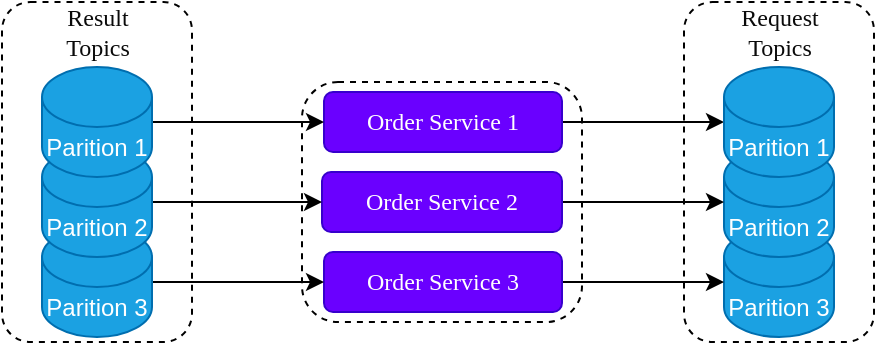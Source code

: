 <mxfile version="19.0.3" type="device"><diagram id="6zLYehUseU-xwELJZZ5w" name="Page-1"><mxGraphModel dx="592" dy="2005" grid="1" gridSize="10" guides="1" tooltips="1" connect="1" arrows="1" fold="1" page="1" pageScale="1" pageWidth="827" pageHeight="1169" math="0" shadow="0"><root><mxCell id="0"/><mxCell id="1" parent="0"/><mxCell id="57lRN5lLEX-7tNPz-EJg-12" value="Parition 3" style="shape=cylinder3;whiteSpace=wrap;html=1;boundedLbl=1;backgroundOutline=1;size=15;fillColor=#1ba1e2;strokeColor=#006EAF;fontColor=#ffffff;" vertex="1" parent="1"><mxGeometry x="1381" y="-362.5" width="55" height="55" as="geometry"/></mxCell><mxCell id="57lRN5lLEX-7tNPz-EJg-3" value="" style="rounded=1;whiteSpace=wrap;html=1;fillColor=none;fontColor=#0A0A0A;dashed=1;" vertex="1" parent="1"><mxGeometry x="1361" y="-475" width="95" height="170" as="geometry"/></mxCell><mxCell id="57lRN5lLEX-7tNPz-EJg-7" value="" style="rounded=1;whiteSpace=wrap;html=1;fontColor=#0A0A0A;dashed=1;fillColor=none;" vertex="1" parent="1"><mxGeometry x="1170" y="-435" width="140" height="120" as="geometry"/></mxCell><mxCell id="57lRN5lLEX-7tNPz-EJg-11" value="Parition 2" style="shape=cylinder3;whiteSpace=wrap;html=1;boundedLbl=1;backgroundOutline=1;size=15;fillColor=#1ba1e2;strokeColor=#006EAF;fontColor=#ffffff;" vertex="1" parent="1"><mxGeometry x="1381" y="-402.5" width="55" height="55" as="geometry"/></mxCell><mxCell id="57lRN5lLEX-7tNPz-EJg-14" style="edgeStyle=orthogonalEdgeStyle;rounded=0;orthogonalLoop=1;jettySize=auto;html=1;exitX=1;exitY=0.5;exitDx=0;exitDy=0;entryX=0;entryY=0.5;entryDx=0;entryDy=0;entryPerimeter=0;" edge="1" parent="1" source="57lRN5lLEX-7tNPz-EJg-8" target="57lRN5lLEX-7tNPz-EJg-12"><mxGeometry relative="1" as="geometry"/></mxCell><mxCell id="57lRN5lLEX-7tNPz-EJg-8" value="&lt;font data-font-src=&quot;https://fonts.googleapis.com/css?family=Oswald&quot; face=&quot;Oswald&quot;&gt;Order Service 3&lt;/font&gt;" style="rounded=1;whiteSpace=wrap;html=1;fillColor=#6a00ff;strokeColor=#3700CC;fontColor=#ffffff;" vertex="1" parent="1"><mxGeometry x="1181" y="-350" width="119" height="30" as="geometry"/></mxCell><mxCell id="57lRN5lLEX-7tNPz-EJg-15" style="edgeStyle=orthogonalEdgeStyle;rounded=0;orthogonalLoop=1;jettySize=auto;html=1;exitX=1;exitY=0.5;exitDx=0;exitDy=0;entryX=0;entryY=0.5;entryDx=0;entryDy=0;entryPerimeter=0;" edge="1" parent="1" source="57lRN5lLEX-7tNPz-EJg-9" target="57lRN5lLEX-7tNPz-EJg-11"><mxGeometry relative="1" as="geometry"><mxPoint x="1370.0" y="-374.655" as="targetPoint"/></mxGeometry></mxCell><mxCell id="57lRN5lLEX-7tNPz-EJg-9" value="&lt;font data-font-src=&quot;https://fonts.googleapis.com/css?family=Oswald&quot; face=&quot;Oswald&quot;&gt;Order Service 2&lt;/font&gt;" style="rounded=1;whiteSpace=wrap;html=1;fillColor=#6a00ff;strokeColor=#3700CC;fontColor=#ffffff;" vertex="1" parent="1"><mxGeometry x="1180" y="-390" width="120" height="30" as="geometry"/></mxCell><mxCell id="57lRN5lLEX-7tNPz-EJg-16" style="edgeStyle=orthogonalEdgeStyle;rounded=0;orthogonalLoop=1;jettySize=auto;html=1;exitX=1;exitY=0.5;exitDx=0;exitDy=0;entryX=0;entryY=0.5;entryDx=0;entryDy=0;entryPerimeter=0;" edge="1" parent="1" source="57lRN5lLEX-7tNPz-EJg-10" target="57lRN5lLEX-7tNPz-EJg-2"><mxGeometry relative="1" as="geometry"/></mxCell><mxCell id="57lRN5lLEX-7tNPz-EJg-10" value="&lt;font data-font-src=&quot;https://fonts.googleapis.com/css?family=Oswald&quot; face=&quot;Oswald&quot;&gt;Order Service 1&lt;/font&gt;" style="rounded=1;whiteSpace=wrap;html=1;fillColor=#6a00ff;strokeColor=#3700CC;fontColor=#ffffff;" vertex="1" parent="1"><mxGeometry x="1181" y="-430" width="119" height="30" as="geometry"/></mxCell><mxCell id="57lRN5lLEX-7tNPz-EJg-2" value="Parition 1" style="shape=cylinder3;whiteSpace=wrap;html=1;boundedLbl=1;backgroundOutline=1;size=15;fillColor=#1ba1e2;strokeColor=#006EAF;fontColor=#ffffff;" vertex="1" parent="1"><mxGeometry x="1381" y="-442.5" width="55" height="55" as="geometry"/></mxCell><mxCell id="57lRN5lLEX-7tNPz-EJg-13" value="&lt;span style=&quot;font-family: Oswald;&quot;&gt;Request Topics&lt;/span&gt;" style="text;html=1;strokeColor=none;fillColor=none;align=center;verticalAlign=middle;whiteSpace=wrap;rounded=0;fontColor=#0A0A0A;" vertex="1" parent="1"><mxGeometry x="1374.75" y="-475" width="67.5" height="30" as="geometry"/></mxCell><mxCell id="57lRN5lLEX-7tNPz-EJg-24" style="edgeStyle=orthogonalEdgeStyle;rounded=0;orthogonalLoop=1;jettySize=auto;html=1;exitX=1;exitY=0.5;exitDx=0;exitDy=0;exitPerimeter=0;" edge="1" parent="1" source="57lRN5lLEX-7tNPz-EJg-17" target="57lRN5lLEX-7tNPz-EJg-8"><mxGeometry relative="1" as="geometry"/></mxCell><mxCell id="57lRN5lLEX-7tNPz-EJg-17" value="Parition 3" style="shape=cylinder3;whiteSpace=wrap;html=1;boundedLbl=1;backgroundOutline=1;size=15;fillColor=#1ba1e2;strokeColor=#006EAF;fontColor=#ffffff;" vertex="1" parent="1"><mxGeometry x="1040" y="-362.5" width="55" height="55" as="geometry"/></mxCell><mxCell id="57lRN5lLEX-7tNPz-EJg-18" value="" style="rounded=1;whiteSpace=wrap;html=1;fillColor=none;fontColor=#0A0A0A;dashed=1;" vertex="1" parent="1"><mxGeometry x="1020" y="-475" width="95" height="170" as="geometry"/></mxCell><mxCell id="57lRN5lLEX-7tNPz-EJg-23" style="edgeStyle=orthogonalEdgeStyle;rounded=0;orthogonalLoop=1;jettySize=auto;html=1;exitX=1;exitY=0.5;exitDx=0;exitDy=0;exitPerimeter=0;entryX=0;entryY=0.5;entryDx=0;entryDy=0;" edge="1" parent="1" source="57lRN5lLEX-7tNPz-EJg-19" target="57lRN5lLEX-7tNPz-EJg-9"><mxGeometry relative="1" as="geometry"/></mxCell><mxCell id="57lRN5lLEX-7tNPz-EJg-19" value="Parition 2" style="shape=cylinder3;whiteSpace=wrap;html=1;boundedLbl=1;backgroundOutline=1;size=15;fillColor=#1ba1e2;strokeColor=#006EAF;fontColor=#ffffff;" vertex="1" parent="1"><mxGeometry x="1040" y="-402.5" width="55" height="55" as="geometry"/></mxCell><mxCell id="57lRN5lLEX-7tNPz-EJg-22" style="edgeStyle=orthogonalEdgeStyle;rounded=0;orthogonalLoop=1;jettySize=auto;html=1;exitX=1;exitY=0.5;exitDx=0;exitDy=0;exitPerimeter=0;entryX=0;entryY=0.5;entryDx=0;entryDy=0;" edge="1" parent="1" source="57lRN5lLEX-7tNPz-EJg-20" target="57lRN5lLEX-7tNPz-EJg-10"><mxGeometry relative="1" as="geometry"/></mxCell><mxCell id="57lRN5lLEX-7tNPz-EJg-20" value="Parition 1" style="shape=cylinder3;whiteSpace=wrap;html=1;boundedLbl=1;backgroundOutline=1;size=15;fillColor=#1ba1e2;strokeColor=#006EAF;fontColor=#ffffff;" vertex="1" parent="1"><mxGeometry x="1040" y="-442.5" width="55" height="55" as="geometry"/></mxCell><mxCell id="57lRN5lLEX-7tNPz-EJg-21" value="&lt;span style=&quot;font-family: Oswald;&quot;&gt;Result Topics&lt;/span&gt;" style="text;html=1;strokeColor=none;fillColor=none;align=center;verticalAlign=middle;whiteSpace=wrap;rounded=0;fontColor=#0A0A0A;" vertex="1" parent="1"><mxGeometry x="1037.5" y="-475" width="60" height="30" as="geometry"/></mxCell></root></mxGraphModel></diagram></mxfile>